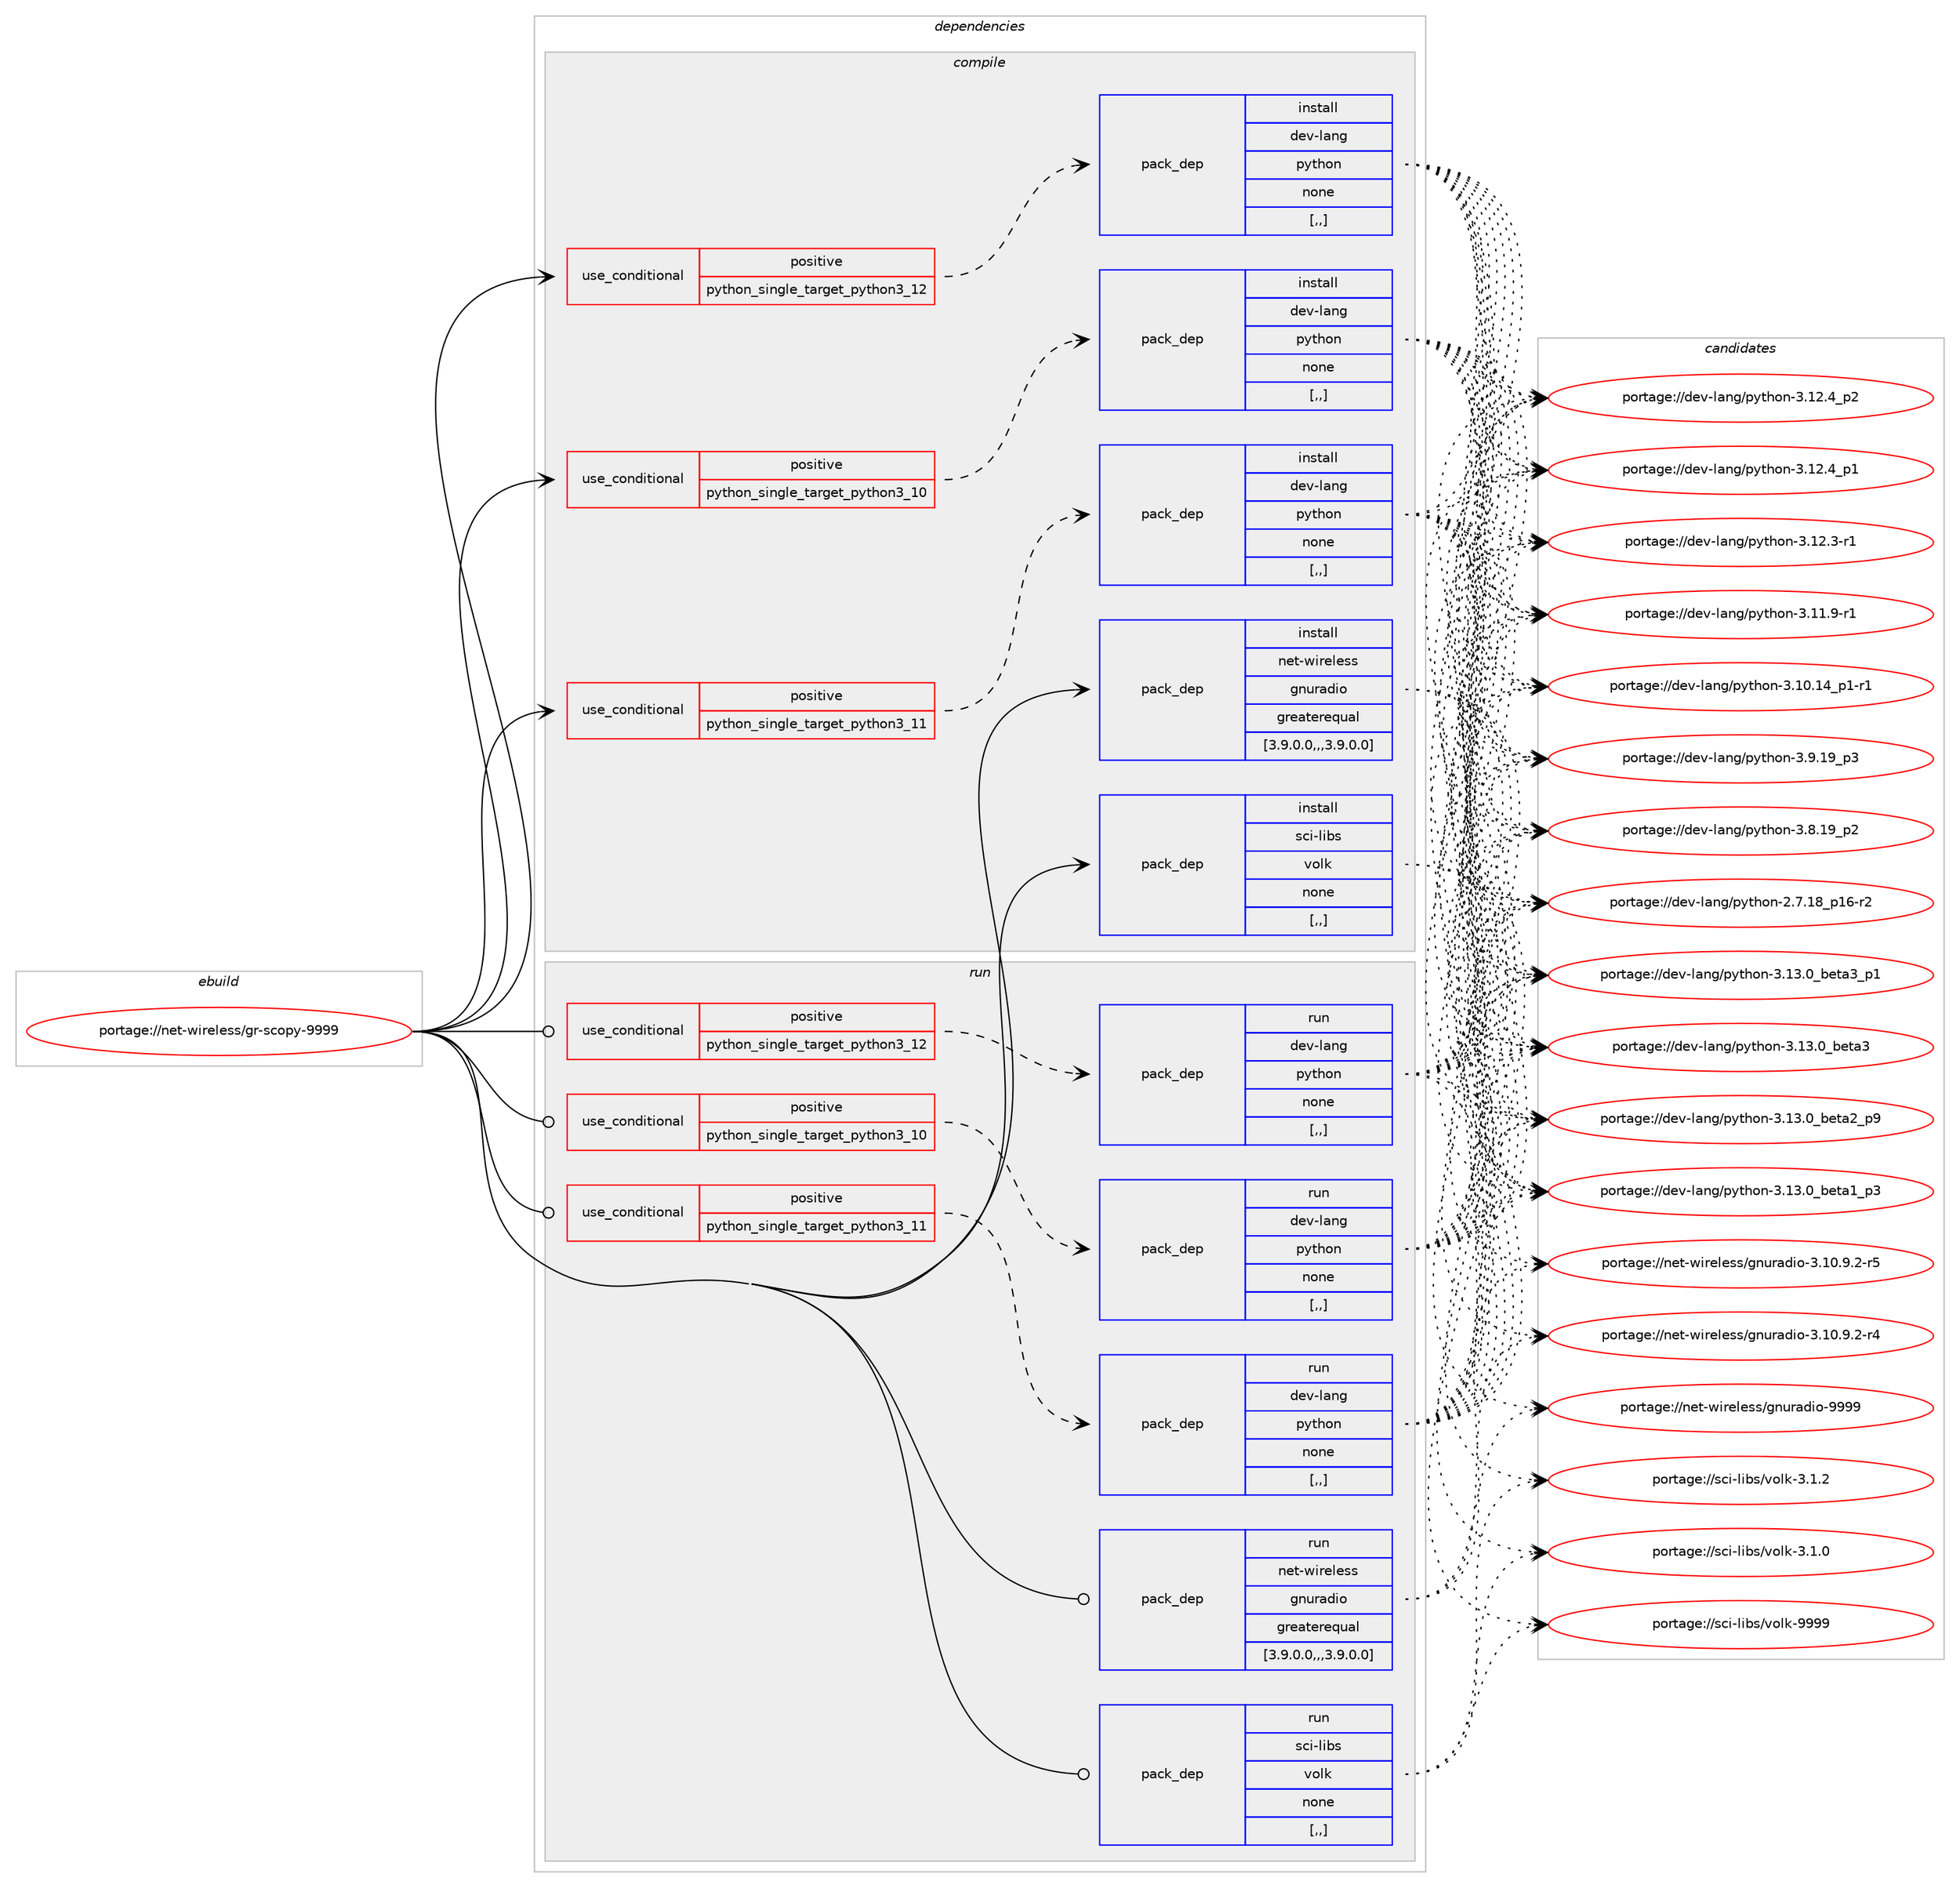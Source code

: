 digraph prolog {

# *************
# Graph options
# *************

newrank=true;
concentrate=true;
compound=true;
graph [rankdir=LR,fontname=Helvetica,fontsize=10,ranksep=1.5];#, ranksep=2.5, nodesep=0.2];
edge  [arrowhead=vee];
node  [fontname=Helvetica,fontsize=10];

# **********
# The ebuild
# **********

subgraph cluster_leftcol {
color=gray;
label=<<i>ebuild</i>>;
id [label="portage://net-wireless/gr-scopy-9999", color=red, width=4, href="../net-wireless/gr-scopy-9999.svg"];
}

# ****************
# The dependencies
# ****************

subgraph cluster_midcol {
color=gray;
label=<<i>dependencies</i>>;
subgraph cluster_compile {
fillcolor="#eeeeee";
style=filled;
label=<<i>compile</i>>;
subgraph cond102611 {
dependency387257 [label=<<TABLE BORDER="0" CELLBORDER="1" CELLSPACING="0" CELLPADDING="4"><TR><TD ROWSPAN="3" CELLPADDING="10">use_conditional</TD></TR><TR><TD>positive</TD></TR><TR><TD>python_single_target_python3_10</TD></TR></TABLE>>, shape=none, color=red];
subgraph pack281842 {
dependency387258 [label=<<TABLE BORDER="0" CELLBORDER="1" CELLSPACING="0" CELLPADDING="4" WIDTH="220"><TR><TD ROWSPAN="6" CELLPADDING="30">pack_dep</TD></TR><TR><TD WIDTH="110">install</TD></TR><TR><TD>dev-lang</TD></TR><TR><TD>python</TD></TR><TR><TD>none</TD></TR><TR><TD>[,,]</TD></TR></TABLE>>, shape=none, color=blue];
}
dependency387257:e -> dependency387258:w [weight=20,style="dashed",arrowhead="vee"];
}
id:e -> dependency387257:w [weight=20,style="solid",arrowhead="vee"];
subgraph cond102612 {
dependency387259 [label=<<TABLE BORDER="0" CELLBORDER="1" CELLSPACING="0" CELLPADDING="4"><TR><TD ROWSPAN="3" CELLPADDING="10">use_conditional</TD></TR><TR><TD>positive</TD></TR><TR><TD>python_single_target_python3_11</TD></TR></TABLE>>, shape=none, color=red];
subgraph pack281843 {
dependency387260 [label=<<TABLE BORDER="0" CELLBORDER="1" CELLSPACING="0" CELLPADDING="4" WIDTH="220"><TR><TD ROWSPAN="6" CELLPADDING="30">pack_dep</TD></TR><TR><TD WIDTH="110">install</TD></TR><TR><TD>dev-lang</TD></TR><TR><TD>python</TD></TR><TR><TD>none</TD></TR><TR><TD>[,,]</TD></TR></TABLE>>, shape=none, color=blue];
}
dependency387259:e -> dependency387260:w [weight=20,style="dashed",arrowhead="vee"];
}
id:e -> dependency387259:w [weight=20,style="solid",arrowhead="vee"];
subgraph cond102613 {
dependency387261 [label=<<TABLE BORDER="0" CELLBORDER="1" CELLSPACING="0" CELLPADDING="4"><TR><TD ROWSPAN="3" CELLPADDING="10">use_conditional</TD></TR><TR><TD>positive</TD></TR><TR><TD>python_single_target_python3_12</TD></TR></TABLE>>, shape=none, color=red];
subgraph pack281844 {
dependency387262 [label=<<TABLE BORDER="0" CELLBORDER="1" CELLSPACING="0" CELLPADDING="4" WIDTH="220"><TR><TD ROWSPAN="6" CELLPADDING="30">pack_dep</TD></TR><TR><TD WIDTH="110">install</TD></TR><TR><TD>dev-lang</TD></TR><TR><TD>python</TD></TR><TR><TD>none</TD></TR><TR><TD>[,,]</TD></TR></TABLE>>, shape=none, color=blue];
}
dependency387261:e -> dependency387262:w [weight=20,style="dashed",arrowhead="vee"];
}
id:e -> dependency387261:w [weight=20,style="solid",arrowhead="vee"];
subgraph pack281845 {
dependency387263 [label=<<TABLE BORDER="0" CELLBORDER="1" CELLSPACING="0" CELLPADDING="4" WIDTH="220"><TR><TD ROWSPAN="6" CELLPADDING="30">pack_dep</TD></TR><TR><TD WIDTH="110">install</TD></TR><TR><TD>net-wireless</TD></TR><TR><TD>gnuradio</TD></TR><TR><TD>greaterequal</TD></TR><TR><TD>[3.9.0.0,,,3.9.0.0]</TD></TR></TABLE>>, shape=none, color=blue];
}
id:e -> dependency387263:w [weight=20,style="solid",arrowhead="vee"];
subgraph pack281846 {
dependency387264 [label=<<TABLE BORDER="0" CELLBORDER="1" CELLSPACING="0" CELLPADDING="4" WIDTH="220"><TR><TD ROWSPAN="6" CELLPADDING="30">pack_dep</TD></TR><TR><TD WIDTH="110">install</TD></TR><TR><TD>sci-libs</TD></TR><TR><TD>volk</TD></TR><TR><TD>none</TD></TR><TR><TD>[,,]</TD></TR></TABLE>>, shape=none, color=blue];
}
id:e -> dependency387264:w [weight=20,style="solid",arrowhead="vee"];
}
subgraph cluster_compileandrun {
fillcolor="#eeeeee";
style=filled;
label=<<i>compile and run</i>>;
}
subgraph cluster_run {
fillcolor="#eeeeee";
style=filled;
label=<<i>run</i>>;
subgraph cond102614 {
dependency387265 [label=<<TABLE BORDER="0" CELLBORDER="1" CELLSPACING="0" CELLPADDING="4"><TR><TD ROWSPAN="3" CELLPADDING="10">use_conditional</TD></TR><TR><TD>positive</TD></TR><TR><TD>python_single_target_python3_10</TD></TR></TABLE>>, shape=none, color=red];
subgraph pack281847 {
dependency387266 [label=<<TABLE BORDER="0" CELLBORDER="1" CELLSPACING="0" CELLPADDING="4" WIDTH="220"><TR><TD ROWSPAN="6" CELLPADDING="30">pack_dep</TD></TR><TR><TD WIDTH="110">run</TD></TR><TR><TD>dev-lang</TD></TR><TR><TD>python</TD></TR><TR><TD>none</TD></TR><TR><TD>[,,]</TD></TR></TABLE>>, shape=none, color=blue];
}
dependency387265:e -> dependency387266:w [weight=20,style="dashed",arrowhead="vee"];
}
id:e -> dependency387265:w [weight=20,style="solid",arrowhead="odot"];
subgraph cond102615 {
dependency387267 [label=<<TABLE BORDER="0" CELLBORDER="1" CELLSPACING="0" CELLPADDING="4"><TR><TD ROWSPAN="3" CELLPADDING="10">use_conditional</TD></TR><TR><TD>positive</TD></TR><TR><TD>python_single_target_python3_11</TD></TR></TABLE>>, shape=none, color=red];
subgraph pack281848 {
dependency387268 [label=<<TABLE BORDER="0" CELLBORDER="1" CELLSPACING="0" CELLPADDING="4" WIDTH="220"><TR><TD ROWSPAN="6" CELLPADDING="30">pack_dep</TD></TR><TR><TD WIDTH="110">run</TD></TR><TR><TD>dev-lang</TD></TR><TR><TD>python</TD></TR><TR><TD>none</TD></TR><TR><TD>[,,]</TD></TR></TABLE>>, shape=none, color=blue];
}
dependency387267:e -> dependency387268:w [weight=20,style="dashed",arrowhead="vee"];
}
id:e -> dependency387267:w [weight=20,style="solid",arrowhead="odot"];
subgraph cond102616 {
dependency387269 [label=<<TABLE BORDER="0" CELLBORDER="1" CELLSPACING="0" CELLPADDING="4"><TR><TD ROWSPAN="3" CELLPADDING="10">use_conditional</TD></TR><TR><TD>positive</TD></TR><TR><TD>python_single_target_python3_12</TD></TR></TABLE>>, shape=none, color=red];
subgraph pack281849 {
dependency387270 [label=<<TABLE BORDER="0" CELLBORDER="1" CELLSPACING="0" CELLPADDING="4" WIDTH="220"><TR><TD ROWSPAN="6" CELLPADDING="30">pack_dep</TD></TR><TR><TD WIDTH="110">run</TD></TR><TR><TD>dev-lang</TD></TR><TR><TD>python</TD></TR><TR><TD>none</TD></TR><TR><TD>[,,]</TD></TR></TABLE>>, shape=none, color=blue];
}
dependency387269:e -> dependency387270:w [weight=20,style="dashed",arrowhead="vee"];
}
id:e -> dependency387269:w [weight=20,style="solid",arrowhead="odot"];
subgraph pack281850 {
dependency387271 [label=<<TABLE BORDER="0" CELLBORDER="1" CELLSPACING="0" CELLPADDING="4" WIDTH="220"><TR><TD ROWSPAN="6" CELLPADDING="30">pack_dep</TD></TR><TR><TD WIDTH="110">run</TD></TR><TR><TD>net-wireless</TD></TR><TR><TD>gnuradio</TD></TR><TR><TD>greaterequal</TD></TR><TR><TD>[3.9.0.0,,,3.9.0.0]</TD></TR></TABLE>>, shape=none, color=blue];
}
id:e -> dependency387271:w [weight=20,style="solid",arrowhead="odot"];
subgraph pack281851 {
dependency387272 [label=<<TABLE BORDER="0" CELLBORDER="1" CELLSPACING="0" CELLPADDING="4" WIDTH="220"><TR><TD ROWSPAN="6" CELLPADDING="30">pack_dep</TD></TR><TR><TD WIDTH="110">run</TD></TR><TR><TD>sci-libs</TD></TR><TR><TD>volk</TD></TR><TR><TD>none</TD></TR><TR><TD>[,,]</TD></TR></TABLE>>, shape=none, color=blue];
}
id:e -> dependency387272:w [weight=20,style="solid",arrowhead="odot"];
}
}

# **************
# The candidates
# **************

subgraph cluster_choices {
rank=same;
color=gray;
label=<<i>candidates</i>>;

subgraph choice281842 {
color=black;
nodesep=1;
choice10010111845108971101034711212111610411111045514649514648959810111697519511249 [label="portage://dev-lang/python-3.13.0_beta3_p1", color=red, width=4,href="../dev-lang/python-3.13.0_beta3_p1.svg"];
choice1001011184510897110103471121211161041111104551464951464895981011169751 [label="portage://dev-lang/python-3.13.0_beta3", color=red, width=4,href="../dev-lang/python-3.13.0_beta3.svg"];
choice10010111845108971101034711212111610411111045514649514648959810111697509511257 [label="portage://dev-lang/python-3.13.0_beta2_p9", color=red, width=4,href="../dev-lang/python-3.13.0_beta2_p9.svg"];
choice10010111845108971101034711212111610411111045514649514648959810111697499511251 [label="portage://dev-lang/python-3.13.0_beta1_p3", color=red, width=4,href="../dev-lang/python-3.13.0_beta1_p3.svg"];
choice100101118451089711010347112121116104111110455146495046529511250 [label="portage://dev-lang/python-3.12.4_p2", color=red, width=4,href="../dev-lang/python-3.12.4_p2.svg"];
choice100101118451089711010347112121116104111110455146495046529511249 [label="portage://dev-lang/python-3.12.4_p1", color=red, width=4,href="../dev-lang/python-3.12.4_p1.svg"];
choice100101118451089711010347112121116104111110455146495046514511449 [label="portage://dev-lang/python-3.12.3-r1", color=red, width=4,href="../dev-lang/python-3.12.3-r1.svg"];
choice100101118451089711010347112121116104111110455146494946574511449 [label="portage://dev-lang/python-3.11.9-r1", color=red, width=4,href="../dev-lang/python-3.11.9-r1.svg"];
choice100101118451089711010347112121116104111110455146494846495295112494511449 [label="portage://dev-lang/python-3.10.14_p1-r1", color=red, width=4,href="../dev-lang/python-3.10.14_p1-r1.svg"];
choice100101118451089711010347112121116104111110455146574649579511251 [label="portage://dev-lang/python-3.9.19_p3", color=red, width=4,href="../dev-lang/python-3.9.19_p3.svg"];
choice100101118451089711010347112121116104111110455146564649579511250 [label="portage://dev-lang/python-3.8.19_p2", color=red, width=4,href="../dev-lang/python-3.8.19_p2.svg"];
choice100101118451089711010347112121116104111110455046554649569511249544511450 [label="portage://dev-lang/python-2.7.18_p16-r2", color=red, width=4,href="../dev-lang/python-2.7.18_p16-r2.svg"];
dependency387258:e -> choice10010111845108971101034711212111610411111045514649514648959810111697519511249:w [style=dotted,weight="100"];
dependency387258:e -> choice1001011184510897110103471121211161041111104551464951464895981011169751:w [style=dotted,weight="100"];
dependency387258:e -> choice10010111845108971101034711212111610411111045514649514648959810111697509511257:w [style=dotted,weight="100"];
dependency387258:e -> choice10010111845108971101034711212111610411111045514649514648959810111697499511251:w [style=dotted,weight="100"];
dependency387258:e -> choice100101118451089711010347112121116104111110455146495046529511250:w [style=dotted,weight="100"];
dependency387258:e -> choice100101118451089711010347112121116104111110455146495046529511249:w [style=dotted,weight="100"];
dependency387258:e -> choice100101118451089711010347112121116104111110455146495046514511449:w [style=dotted,weight="100"];
dependency387258:e -> choice100101118451089711010347112121116104111110455146494946574511449:w [style=dotted,weight="100"];
dependency387258:e -> choice100101118451089711010347112121116104111110455146494846495295112494511449:w [style=dotted,weight="100"];
dependency387258:e -> choice100101118451089711010347112121116104111110455146574649579511251:w [style=dotted,weight="100"];
dependency387258:e -> choice100101118451089711010347112121116104111110455146564649579511250:w [style=dotted,weight="100"];
dependency387258:e -> choice100101118451089711010347112121116104111110455046554649569511249544511450:w [style=dotted,weight="100"];
}
subgraph choice281843 {
color=black;
nodesep=1;
choice10010111845108971101034711212111610411111045514649514648959810111697519511249 [label="portage://dev-lang/python-3.13.0_beta3_p1", color=red, width=4,href="../dev-lang/python-3.13.0_beta3_p1.svg"];
choice1001011184510897110103471121211161041111104551464951464895981011169751 [label="portage://dev-lang/python-3.13.0_beta3", color=red, width=4,href="../dev-lang/python-3.13.0_beta3.svg"];
choice10010111845108971101034711212111610411111045514649514648959810111697509511257 [label="portage://dev-lang/python-3.13.0_beta2_p9", color=red, width=4,href="../dev-lang/python-3.13.0_beta2_p9.svg"];
choice10010111845108971101034711212111610411111045514649514648959810111697499511251 [label="portage://dev-lang/python-3.13.0_beta1_p3", color=red, width=4,href="../dev-lang/python-3.13.0_beta1_p3.svg"];
choice100101118451089711010347112121116104111110455146495046529511250 [label="portage://dev-lang/python-3.12.4_p2", color=red, width=4,href="../dev-lang/python-3.12.4_p2.svg"];
choice100101118451089711010347112121116104111110455146495046529511249 [label="portage://dev-lang/python-3.12.4_p1", color=red, width=4,href="../dev-lang/python-3.12.4_p1.svg"];
choice100101118451089711010347112121116104111110455146495046514511449 [label="portage://dev-lang/python-3.12.3-r1", color=red, width=4,href="../dev-lang/python-3.12.3-r1.svg"];
choice100101118451089711010347112121116104111110455146494946574511449 [label="portage://dev-lang/python-3.11.9-r1", color=red, width=4,href="../dev-lang/python-3.11.9-r1.svg"];
choice100101118451089711010347112121116104111110455146494846495295112494511449 [label="portage://dev-lang/python-3.10.14_p1-r1", color=red, width=4,href="../dev-lang/python-3.10.14_p1-r1.svg"];
choice100101118451089711010347112121116104111110455146574649579511251 [label="portage://dev-lang/python-3.9.19_p3", color=red, width=4,href="../dev-lang/python-3.9.19_p3.svg"];
choice100101118451089711010347112121116104111110455146564649579511250 [label="portage://dev-lang/python-3.8.19_p2", color=red, width=4,href="../dev-lang/python-3.8.19_p2.svg"];
choice100101118451089711010347112121116104111110455046554649569511249544511450 [label="portage://dev-lang/python-2.7.18_p16-r2", color=red, width=4,href="../dev-lang/python-2.7.18_p16-r2.svg"];
dependency387260:e -> choice10010111845108971101034711212111610411111045514649514648959810111697519511249:w [style=dotted,weight="100"];
dependency387260:e -> choice1001011184510897110103471121211161041111104551464951464895981011169751:w [style=dotted,weight="100"];
dependency387260:e -> choice10010111845108971101034711212111610411111045514649514648959810111697509511257:w [style=dotted,weight="100"];
dependency387260:e -> choice10010111845108971101034711212111610411111045514649514648959810111697499511251:w [style=dotted,weight="100"];
dependency387260:e -> choice100101118451089711010347112121116104111110455146495046529511250:w [style=dotted,weight="100"];
dependency387260:e -> choice100101118451089711010347112121116104111110455146495046529511249:w [style=dotted,weight="100"];
dependency387260:e -> choice100101118451089711010347112121116104111110455146495046514511449:w [style=dotted,weight="100"];
dependency387260:e -> choice100101118451089711010347112121116104111110455146494946574511449:w [style=dotted,weight="100"];
dependency387260:e -> choice100101118451089711010347112121116104111110455146494846495295112494511449:w [style=dotted,weight="100"];
dependency387260:e -> choice100101118451089711010347112121116104111110455146574649579511251:w [style=dotted,weight="100"];
dependency387260:e -> choice100101118451089711010347112121116104111110455146564649579511250:w [style=dotted,weight="100"];
dependency387260:e -> choice100101118451089711010347112121116104111110455046554649569511249544511450:w [style=dotted,weight="100"];
}
subgraph choice281844 {
color=black;
nodesep=1;
choice10010111845108971101034711212111610411111045514649514648959810111697519511249 [label="portage://dev-lang/python-3.13.0_beta3_p1", color=red, width=4,href="../dev-lang/python-3.13.0_beta3_p1.svg"];
choice1001011184510897110103471121211161041111104551464951464895981011169751 [label="portage://dev-lang/python-3.13.0_beta3", color=red, width=4,href="../dev-lang/python-3.13.0_beta3.svg"];
choice10010111845108971101034711212111610411111045514649514648959810111697509511257 [label="portage://dev-lang/python-3.13.0_beta2_p9", color=red, width=4,href="../dev-lang/python-3.13.0_beta2_p9.svg"];
choice10010111845108971101034711212111610411111045514649514648959810111697499511251 [label="portage://dev-lang/python-3.13.0_beta1_p3", color=red, width=4,href="../dev-lang/python-3.13.0_beta1_p3.svg"];
choice100101118451089711010347112121116104111110455146495046529511250 [label="portage://dev-lang/python-3.12.4_p2", color=red, width=4,href="../dev-lang/python-3.12.4_p2.svg"];
choice100101118451089711010347112121116104111110455146495046529511249 [label="portage://dev-lang/python-3.12.4_p1", color=red, width=4,href="../dev-lang/python-3.12.4_p1.svg"];
choice100101118451089711010347112121116104111110455146495046514511449 [label="portage://dev-lang/python-3.12.3-r1", color=red, width=4,href="../dev-lang/python-3.12.3-r1.svg"];
choice100101118451089711010347112121116104111110455146494946574511449 [label="portage://dev-lang/python-3.11.9-r1", color=red, width=4,href="../dev-lang/python-3.11.9-r1.svg"];
choice100101118451089711010347112121116104111110455146494846495295112494511449 [label="portage://dev-lang/python-3.10.14_p1-r1", color=red, width=4,href="../dev-lang/python-3.10.14_p1-r1.svg"];
choice100101118451089711010347112121116104111110455146574649579511251 [label="portage://dev-lang/python-3.9.19_p3", color=red, width=4,href="../dev-lang/python-3.9.19_p3.svg"];
choice100101118451089711010347112121116104111110455146564649579511250 [label="portage://dev-lang/python-3.8.19_p2", color=red, width=4,href="../dev-lang/python-3.8.19_p2.svg"];
choice100101118451089711010347112121116104111110455046554649569511249544511450 [label="portage://dev-lang/python-2.7.18_p16-r2", color=red, width=4,href="../dev-lang/python-2.7.18_p16-r2.svg"];
dependency387262:e -> choice10010111845108971101034711212111610411111045514649514648959810111697519511249:w [style=dotted,weight="100"];
dependency387262:e -> choice1001011184510897110103471121211161041111104551464951464895981011169751:w [style=dotted,weight="100"];
dependency387262:e -> choice10010111845108971101034711212111610411111045514649514648959810111697509511257:w [style=dotted,weight="100"];
dependency387262:e -> choice10010111845108971101034711212111610411111045514649514648959810111697499511251:w [style=dotted,weight="100"];
dependency387262:e -> choice100101118451089711010347112121116104111110455146495046529511250:w [style=dotted,weight="100"];
dependency387262:e -> choice100101118451089711010347112121116104111110455146495046529511249:w [style=dotted,weight="100"];
dependency387262:e -> choice100101118451089711010347112121116104111110455146495046514511449:w [style=dotted,weight="100"];
dependency387262:e -> choice100101118451089711010347112121116104111110455146494946574511449:w [style=dotted,weight="100"];
dependency387262:e -> choice100101118451089711010347112121116104111110455146494846495295112494511449:w [style=dotted,weight="100"];
dependency387262:e -> choice100101118451089711010347112121116104111110455146574649579511251:w [style=dotted,weight="100"];
dependency387262:e -> choice100101118451089711010347112121116104111110455146564649579511250:w [style=dotted,weight="100"];
dependency387262:e -> choice100101118451089711010347112121116104111110455046554649569511249544511450:w [style=dotted,weight="100"];
}
subgraph choice281845 {
color=black;
nodesep=1;
choice1101011164511910511410110810111511547103110117114971001051114557575757 [label="portage://net-wireless/gnuradio-9999", color=red, width=4,href="../net-wireless/gnuradio-9999.svg"];
choice1101011164511910511410110810111511547103110117114971001051114551464948465746504511453 [label="portage://net-wireless/gnuradio-3.10.9.2-r5", color=red, width=4,href="../net-wireless/gnuradio-3.10.9.2-r5.svg"];
choice1101011164511910511410110810111511547103110117114971001051114551464948465746504511452 [label="portage://net-wireless/gnuradio-3.10.9.2-r4", color=red, width=4,href="../net-wireless/gnuradio-3.10.9.2-r4.svg"];
dependency387263:e -> choice1101011164511910511410110810111511547103110117114971001051114557575757:w [style=dotted,weight="100"];
dependency387263:e -> choice1101011164511910511410110810111511547103110117114971001051114551464948465746504511453:w [style=dotted,weight="100"];
dependency387263:e -> choice1101011164511910511410110810111511547103110117114971001051114551464948465746504511452:w [style=dotted,weight="100"];
}
subgraph choice281846 {
color=black;
nodesep=1;
choice115991054510810598115471181111081074557575757 [label="portage://sci-libs/volk-9999", color=red, width=4,href="../sci-libs/volk-9999.svg"];
choice11599105451081059811547118111108107455146494650 [label="portage://sci-libs/volk-3.1.2", color=red, width=4,href="../sci-libs/volk-3.1.2.svg"];
choice11599105451081059811547118111108107455146494648 [label="portage://sci-libs/volk-3.1.0", color=red, width=4,href="../sci-libs/volk-3.1.0.svg"];
dependency387264:e -> choice115991054510810598115471181111081074557575757:w [style=dotted,weight="100"];
dependency387264:e -> choice11599105451081059811547118111108107455146494650:w [style=dotted,weight="100"];
dependency387264:e -> choice11599105451081059811547118111108107455146494648:w [style=dotted,weight="100"];
}
subgraph choice281847 {
color=black;
nodesep=1;
choice10010111845108971101034711212111610411111045514649514648959810111697519511249 [label="portage://dev-lang/python-3.13.0_beta3_p1", color=red, width=4,href="../dev-lang/python-3.13.0_beta3_p1.svg"];
choice1001011184510897110103471121211161041111104551464951464895981011169751 [label="portage://dev-lang/python-3.13.0_beta3", color=red, width=4,href="../dev-lang/python-3.13.0_beta3.svg"];
choice10010111845108971101034711212111610411111045514649514648959810111697509511257 [label="portage://dev-lang/python-3.13.0_beta2_p9", color=red, width=4,href="../dev-lang/python-3.13.0_beta2_p9.svg"];
choice10010111845108971101034711212111610411111045514649514648959810111697499511251 [label="portage://dev-lang/python-3.13.0_beta1_p3", color=red, width=4,href="../dev-lang/python-3.13.0_beta1_p3.svg"];
choice100101118451089711010347112121116104111110455146495046529511250 [label="portage://dev-lang/python-3.12.4_p2", color=red, width=4,href="../dev-lang/python-3.12.4_p2.svg"];
choice100101118451089711010347112121116104111110455146495046529511249 [label="portage://dev-lang/python-3.12.4_p1", color=red, width=4,href="../dev-lang/python-3.12.4_p1.svg"];
choice100101118451089711010347112121116104111110455146495046514511449 [label="portage://dev-lang/python-3.12.3-r1", color=red, width=4,href="../dev-lang/python-3.12.3-r1.svg"];
choice100101118451089711010347112121116104111110455146494946574511449 [label="portage://dev-lang/python-3.11.9-r1", color=red, width=4,href="../dev-lang/python-3.11.9-r1.svg"];
choice100101118451089711010347112121116104111110455146494846495295112494511449 [label="portage://dev-lang/python-3.10.14_p1-r1", color=red, width=4,href="../dev-lang/python-3.10.14_p1-r1.svg"];
choice100101118451089711010347112121116104111110455146574649579511251 [label="portage://dev-lang/python-3.9.19_p3", color=red, width=4,href="../dev-lang/python-3.9.19_p3.svg"];
choice100101118451089711010347112121116104111110455146564649579511250 [label="portage://dev-lang/python-3.8.19_p2", color=red, width=4,href="../dev-lang/python-3.8.19_p2.svg"];
choice100101118451089711010347112121116104111110455046554649569511249544511450 [label="portage://dev-lang/python-2.7.18_p16-r2", color=red, width=4,href="../dev-lang/python-2.7.18_p16-r2.svg"];
dependency387266:e -> choice10010111845108971101034711212111610411111045514649514648959810111697519511249:w [style=dotted,weight="100"];
dependency387266:e -> choice1001011184510897110103471121211161041111104551464951464895981011169751:w [style=dotted,weight="100"];
dependency387266:e -> choice10010111845108971101034711212111610411111045514649514648959810111697509511257:w [style=dotted,weight="100"];
dependency387266:e -> choice10010111845108971101034711212111610411111045514649514648959810111697499511251:w [style=dotted,weight="100"];
dependency387266:e -> choice100101118451089711010347112121116104111110455146495046529511250:w [style=dotted,weight="100"];
dependency387266:e -> choice100101118451089711010347112121116104111110455146495046529511249:w [style=dotted,weight="100"];
dependency387266:e -> choice100101118451089711010347112121116104111110455146495046514511449:w [style=dotted,weight="100"];
dependency387266:e -> choice100101118451089711010347112121116104111110455146494946574511449:w [style=dotted,weight="100"];
dependency387266:e -> choice100101118451089711010347112121116104111110455146494846495295112494511449:w [style=dotted,weight="100"];
dependency387266:e -> choice100101118451089711010347112121116104111110455146574649579511251:w [style=dotted,weight="100"];
dependency387266:e -> choice100101118451089711010347112121116104111110455146564649579511250:w [style=dotted,weight="100"];
dependency387266:e -> choice100101118451089711010347112121116104111110455046554649569511249544511450:w [style=dotted,weight="100"];
}
subgraph choice281848 {
color=black;
nodesep=1;
choice10010111845108971101034711212111610411111045514649514648959810111697519511249 [label="portage://dev-lang/python-3.13.0_beta3_p1", color=red, width=4,href="../dev-lang/python-3.13.0_beta3_p1.svg"];
choice1001011184510897110103471121211161041111104551464951464895981011169751 [label="portage://dev-lang/python-3.13.0_beta3", color=red, width=4,href="../dev-lang/python-3.13.0_beta3.svg"];
choice10010111845108971101034711212111610411111045514649514648959810111697509511257 [label="portage://dev-lang/python-3.13.0_beta2_p9", color=red, width=4,href="../dev-lang/python-3.13.0_beta2_p9.svg"];
choice10010111845108971101034711212111610411111045514649514648959810111697499511251 [label="portage://dev-lang/python-3.13.0_beta1_p3", color=red, width=4,href="../dev-lang/python-3.13.0_beta1_p3.svg"];
choice100101118451089711010347112121116104111110455146495046529511250 [label="portage://dev-lang/python-3.12.4_p2", color=red, width=4,href="../dev-lang/python-3.12.4_p2.svg"];
choice100101118451089711010347112121116104111110455146495046529511249 [label="portage://dev-lang/python-3.12.4_p1", color=red, width=4,href="../dev-lang/python-3.12.4_p1.svg"];
choice100101118451089711010347112121116104111110455146495046514511449 [label="portage://dev-lang/python-3.12.3-r1", color=red, width=4,href="../dev-lang/python-3.12.3-r1.svg"];
choice100101118451089711010347112121116104111110455146494946574511449 [label="portage://dev-lang/python-3.11.9-r1", color=red, width=4,href="../dev-lang/python-3.11.9-r1.svg"];
choice100101118451089711010347112121116104111110455146494846495295112494511449 [label="portage://dev-lang/python-3.10.14_p1-r1", color=red, width=4,href="../dev-lang/python-3.10.14_p1-r1.svg"];
choice100101118451089711010347112121116104111110455146574649579511251 [label="portage://dev-lang/python-3.9.19_p3", color=red, width=4,href="../dev-lang/python-3.9.19_p3.svg"];
choice100101118451089711010347112121116104111110455146564649579511250 [label="portage://dev-lang/python-3.8.19_p2", color=red, width=4,href="../dev-lang/python-3.8.19_p2.svg"];
choice100101118451089711010347112121116104111110455046554649569511249544511450 [label="portage://dev-lang/python-2.7.18_p16-r2", color=red, width=4,href="../dev-lang/python-2.7.18_p16-r2.svg"];
dependency387268:e -> choice10010111845108971101034711212111610411111045514649514648959810111697519511249:w [style=dotted,weight="100"];
dependency387268:e -> choice1001011184510897110103471121211161041111104551464951464895981011169751:w [style=dotted,weight="100"];
dependency387268:e -> choice10010111845108971101034711212111610411111045514649514648959810111697509511257:w [style=dotted,weight="100"];
dependency387268:e -> choice10010111845108971101034711212111610411111045514649514648959810111697499511251:w [style=dotted,weight="100"];
dependency387268:e -> choice100101118451089711010347112121116104111110455146495046529511250:w [style=dotted,weight="100"];
dependency387268:e -> choice100101118451089711010347112121116104111110455146495046529511249:w [style=dotted,weight="100"];
dependency387268:e -> choice100101118451089711010347112121116104111110455146495046514511449:w [style=dotted,weight="100"];
dependency387268:e -> choice100101118451089711010347112121116104111110455146494946574511449:w [style=dotted,weight="100"];
dependency387268:e -> choice100101118451089711010347112121116104111110455146494846495295112494511449:w [style=dotted,weight="100"];
dependency387268:e -> choice100101118451089711010347112121116104111110455146574649579511251:w [style=dotted,weight="100"];
dependency387268:e -> choice100101118451089711010347112121116104111110455146564649579511250:w [style=dotted,weight="100"];
dependency387268:e -> choice100101118451089711010347112121116104111110455046554649569511249544511450:w [style=dotted,weight="100"];
}
subgraph choice281849 {
color=black;
nodesep=1;
choice10010111845108971101034711212111610411111045514649514648959810111697519511249 [label="portage://dev-lang/python-3.13.0_beta3_p1", color=red, width=4,href="../dev-lang/python-3.13.0_beta3_p1.svg"];
choice1001011184510897110103471121211161041111104551464951464895981011169751 [label="portage://dev-lang/python-3.13.0_beta3", color=red, width=4,href="../dev-lang/python-3.13.0_beta3.svg"];
choice10010111845108971101034711212111610411111045514649514648959810111697509511257 [label="portage://dev-lang/python-3.13.0_beta2_p9", color=red, width=4,href="../dev-lang/python-3.13.0_beta2_p9.svg"];
choice10010111845108971101034711212111610411111045514649514648959810111697499511251 [label="portage://dev-lang/python-3.13.0_beta1_p3", color=red, width=4,href="../dev-lang/python-3.13.0_beta1_p3.svg"];
choice100101118451089711010347112121116104111110455146495046529511250 [label="portage://dev-lang/python-3.12.4_p2", color=red, width=4,href="../dev-lang/python-3.12.4_p2.svg"];
choice100101118451089711010347112121116104111110455146495046529511249 [label="portage://dev-lang/python-3.12.4_p1", color=red, width=4,href="../dev-lang/python-3.12.4_p1.svg"];
choice100101118451089711010347112121116104111110455146495046514511449 [label="portage://dev-lang/python-3.12.3-r1", color=red, width=4,href="../dev-lang/python-3.12.3-r1.svg"];
choice100101118451089711010347112121116104111110455146494946574511449 [label="portage://dev-lang/python-3.11.9-r1", color=red, width=4,href="../dev-lang/python-3.11.9-r1.svg"];
choice100101118451089711010347112121116104111110455146494846495295112494511449 [label="portage://dev-lang/python-3.10.14_p1-r1", color=red, width=4,href="../dev-lang/python-3.10.14_p1-r1.svg"];
choice100101118451089711010347112121116104111110455146574649579511251 [label="portage://dev-lang/python-3.9.19_p3", color=red, width=4,href="../dev-lang/python-3.9.19_p3.svg"];
choice100101118451089711010347112121116104111110455146564649579511250 [label="portage://dev-lang/python-3.8.19_p2", color=red, width=4,href="../dev-lang/python-3.8.19_p2.svg"];
choice100101118451089711010347112121116104111110455046554649569511249544511450 [label="portage://dev-lang/python-2.7.18_p16-r2", color=red, width=4,href="../dev-lang/python-2.7.18_p16-r2.svg"];
dependency387270:e -> choice10010111845108971101034711212111610411111045514649514648959810111697519511249:w [style=dotted,weight="100"];
dependency387270:e -> choice1001011184510897110103471121211161041111104551464951464895981011169751:w [style=dotted,weight="100"];
dependency387270:e -> choice10010111845108971101034711212111610411111045514649514648959810111697509511257:w [style=dotted,weight="100"];
dependency387270:e -> choice10010111845108971101034711212111610411111045514649514648959810111697499511251:w [style=dotted,weight="100"];
dependency387270:e -> choice100101118451089711010347112121116104111110455146495046529511250:w [style=dotted,weight="100"];
dependency387270:e -> choice100101118451089711010347112121116104111110455146495046529511249:w [style=dotted,weight="100"];
dependency387270:e -> choice100101118451089711010347112121116104111110455146495046514511449:w [style=dotted,weight="100"];
dependency387270:e -> choice100101118451089711010347112121116104111110455146494946574511449:w [style=dotted,weight="100"];
dependency387270:e -> choice100101118451089711010347112121116104111110455146494846495295112494511449:w [style=dotted,weight="100"];
dependency387270:e -> choice100101118451089711010347112121116104111110455146574649579511251:w [style=dotted,weight="100"];
dependency387270:e -> choice100101118451089711010347112121116104111110455146564649579511250:w [style=dotted,weight="100"];
dependency387270:e -> choice100101118451089711010347112121116104111110455046554649569511249544511450:w [style=dotted,weight="100"];
}
subgraph choice281850 {
color=black;
nodesep=1;
choice1101011164511910511410110810111511547103110117114971001051114557575757 [label="portage://net-wireless/gnuradio-9999", color=red, width=4,href="../net-wireless/gnuradio-9999.svg"];
choice1101011164511910511410110810111511547103110117114971001051114551464948465746504511453 [label="portage://net-wireless/gnuradio-3.10.9.2-r5", color=red, width=4,href="../net-wireless/gnuradio-3.10.9.2-r5.svg"];
choice1101011164511910511410110810111511547103110117114971001051114551464948465746504511452 [label="portage://net-wireless/gnuradio-3.10.9.2-r4", color=red, width=4,href="../net-wireless/gnuradio-3.10.9.2-r4.svg"];
dependency387271:e -> choice1101011164511910511410110810111511547103110117114971001051114557575757:w [style=dotted,weight="100"];
dependency387271:e -> choice1101011164511910511410110810111511547103110117114971001051114551464948465746504511453:w [style=dotted,weight="100"];
dependency387271:e -> choice1101011164511910511410110810111511547103110117114971001051114551464948465746504511452:w [style=dotted,weight="100"];
}
subgraph choice281851 {
color=black;
nodesep=1;
choice115991054510810598115471181111081074557575757 [label="portage://sci-libs/volk-9999", color=red, width=4,href="../sci-libs/volk-9999.svg"];
choice11599105451081059811547118111108107455146494650 [label="portage://sci-libs/volk-3.1.2", color=red, width=4,href="../sci-libs/volk-3.1.2.svg"];
choice11599105451081059811547118111108107455146494648 [label="portage://sci-libs/volk-3.1.0", color=red, width=4,href="../sci-libs/volk-3.1.0.svg"];
dependency387272:e -> choice115991054510810598115471181111081074557575757:w [style=dotted,weight="100"];
dependency387272:e -> choice11599105451081059811547118111108107455146494650:w [style=dotted,weight="100"];
dependency387272:e -> choice11599105451081059811547118111108107455146494648:w [style=dotted,weight="100"];
}
}

}
